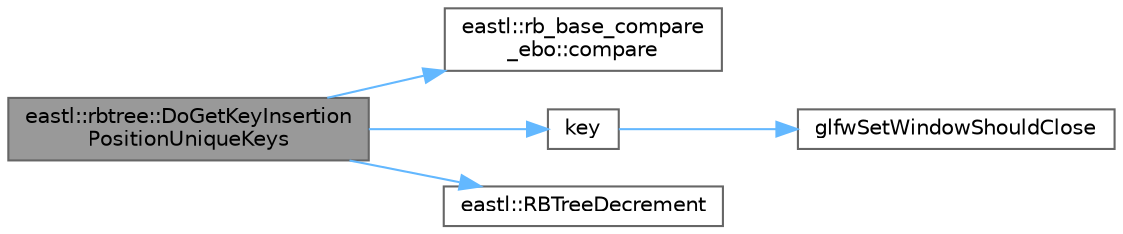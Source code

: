 digraph "eastl::rbtree::DoGetKeyInsertionPositionUniqueKeys"
{
 // LATEX_PDF_SIZE
  bgcolor="transparent";
  edge [fontname=Helvetica,fontsize=10,labelfontname=Helvetica,labelfontsize=10];
  node [fontname=Helvetica,fontsize=10,shape=box,height=0.2,width=0.4];
  rankdir="LR";
  Node1 [id="Node000001",label="eastl::rbtree::DoGetKeyInsertion\lPositionUniqueKeys",height=0.2,width=0.4,color="gray40", fillcolor="grey60", style="filled", fontcolor="black",tooltip=" "];
  Node1 -> Node2 [id="edge5_Node000001_Node000002",color="steelblue1",style="solid",tooltip=" "];
  Node2 [id="Node000002",label="eastl::rb_base_compare\l_ebo::compare",height=0.2,width=0.4,color="grey40", fillcolor="white", style="filled",URL="$structeastl_1_1rb__base__compare__ebo.html#a216daf12f94f8995a3e84e6c4adb1804",tooltip=" "];
  Node1 -> Node3 [id="edge6_Node000001_Node000003",color="steelblue1",style="solid",tooltip=" "];
  Node3 [id="Node000003",label="key",height=0.2,width=0.4,color="grey40", fillcolor="white", style="filled",URL="$gears_8c.html#accd6b5b92b78666e36543412d4ac14cd",tooltip=" "];
  Node3 -> Node4 [id="edge7_Node000003_Node000004",color="steelblue1",style="solid",tooltip=" "];
  Node4 [id="Node000004",label="glfwSetWindowShouldClose",height=0.2,width=0.4,color="grey40", fillcolor="white", style="filled",URL="$group__window.html#ga1cadeda7a1e2f224e06a8415d30741aa",tooltip="Sets the close flag of the specified window."];
  Node1 -> Node5 [id="edge8_Node000001_Node000005",color="steelblue1",style="solid",tooltip=" "];
  Node5 [id="Node000005",label="eastl::RBTreeDecrement",height=0.2,width=0.4,color="grey40", fillcolor="white", style="filled",URL="$namespaceeastl.html#a9100ccf78d9b95c2c0fef355e62cfb47",tooltip=" "];
}
